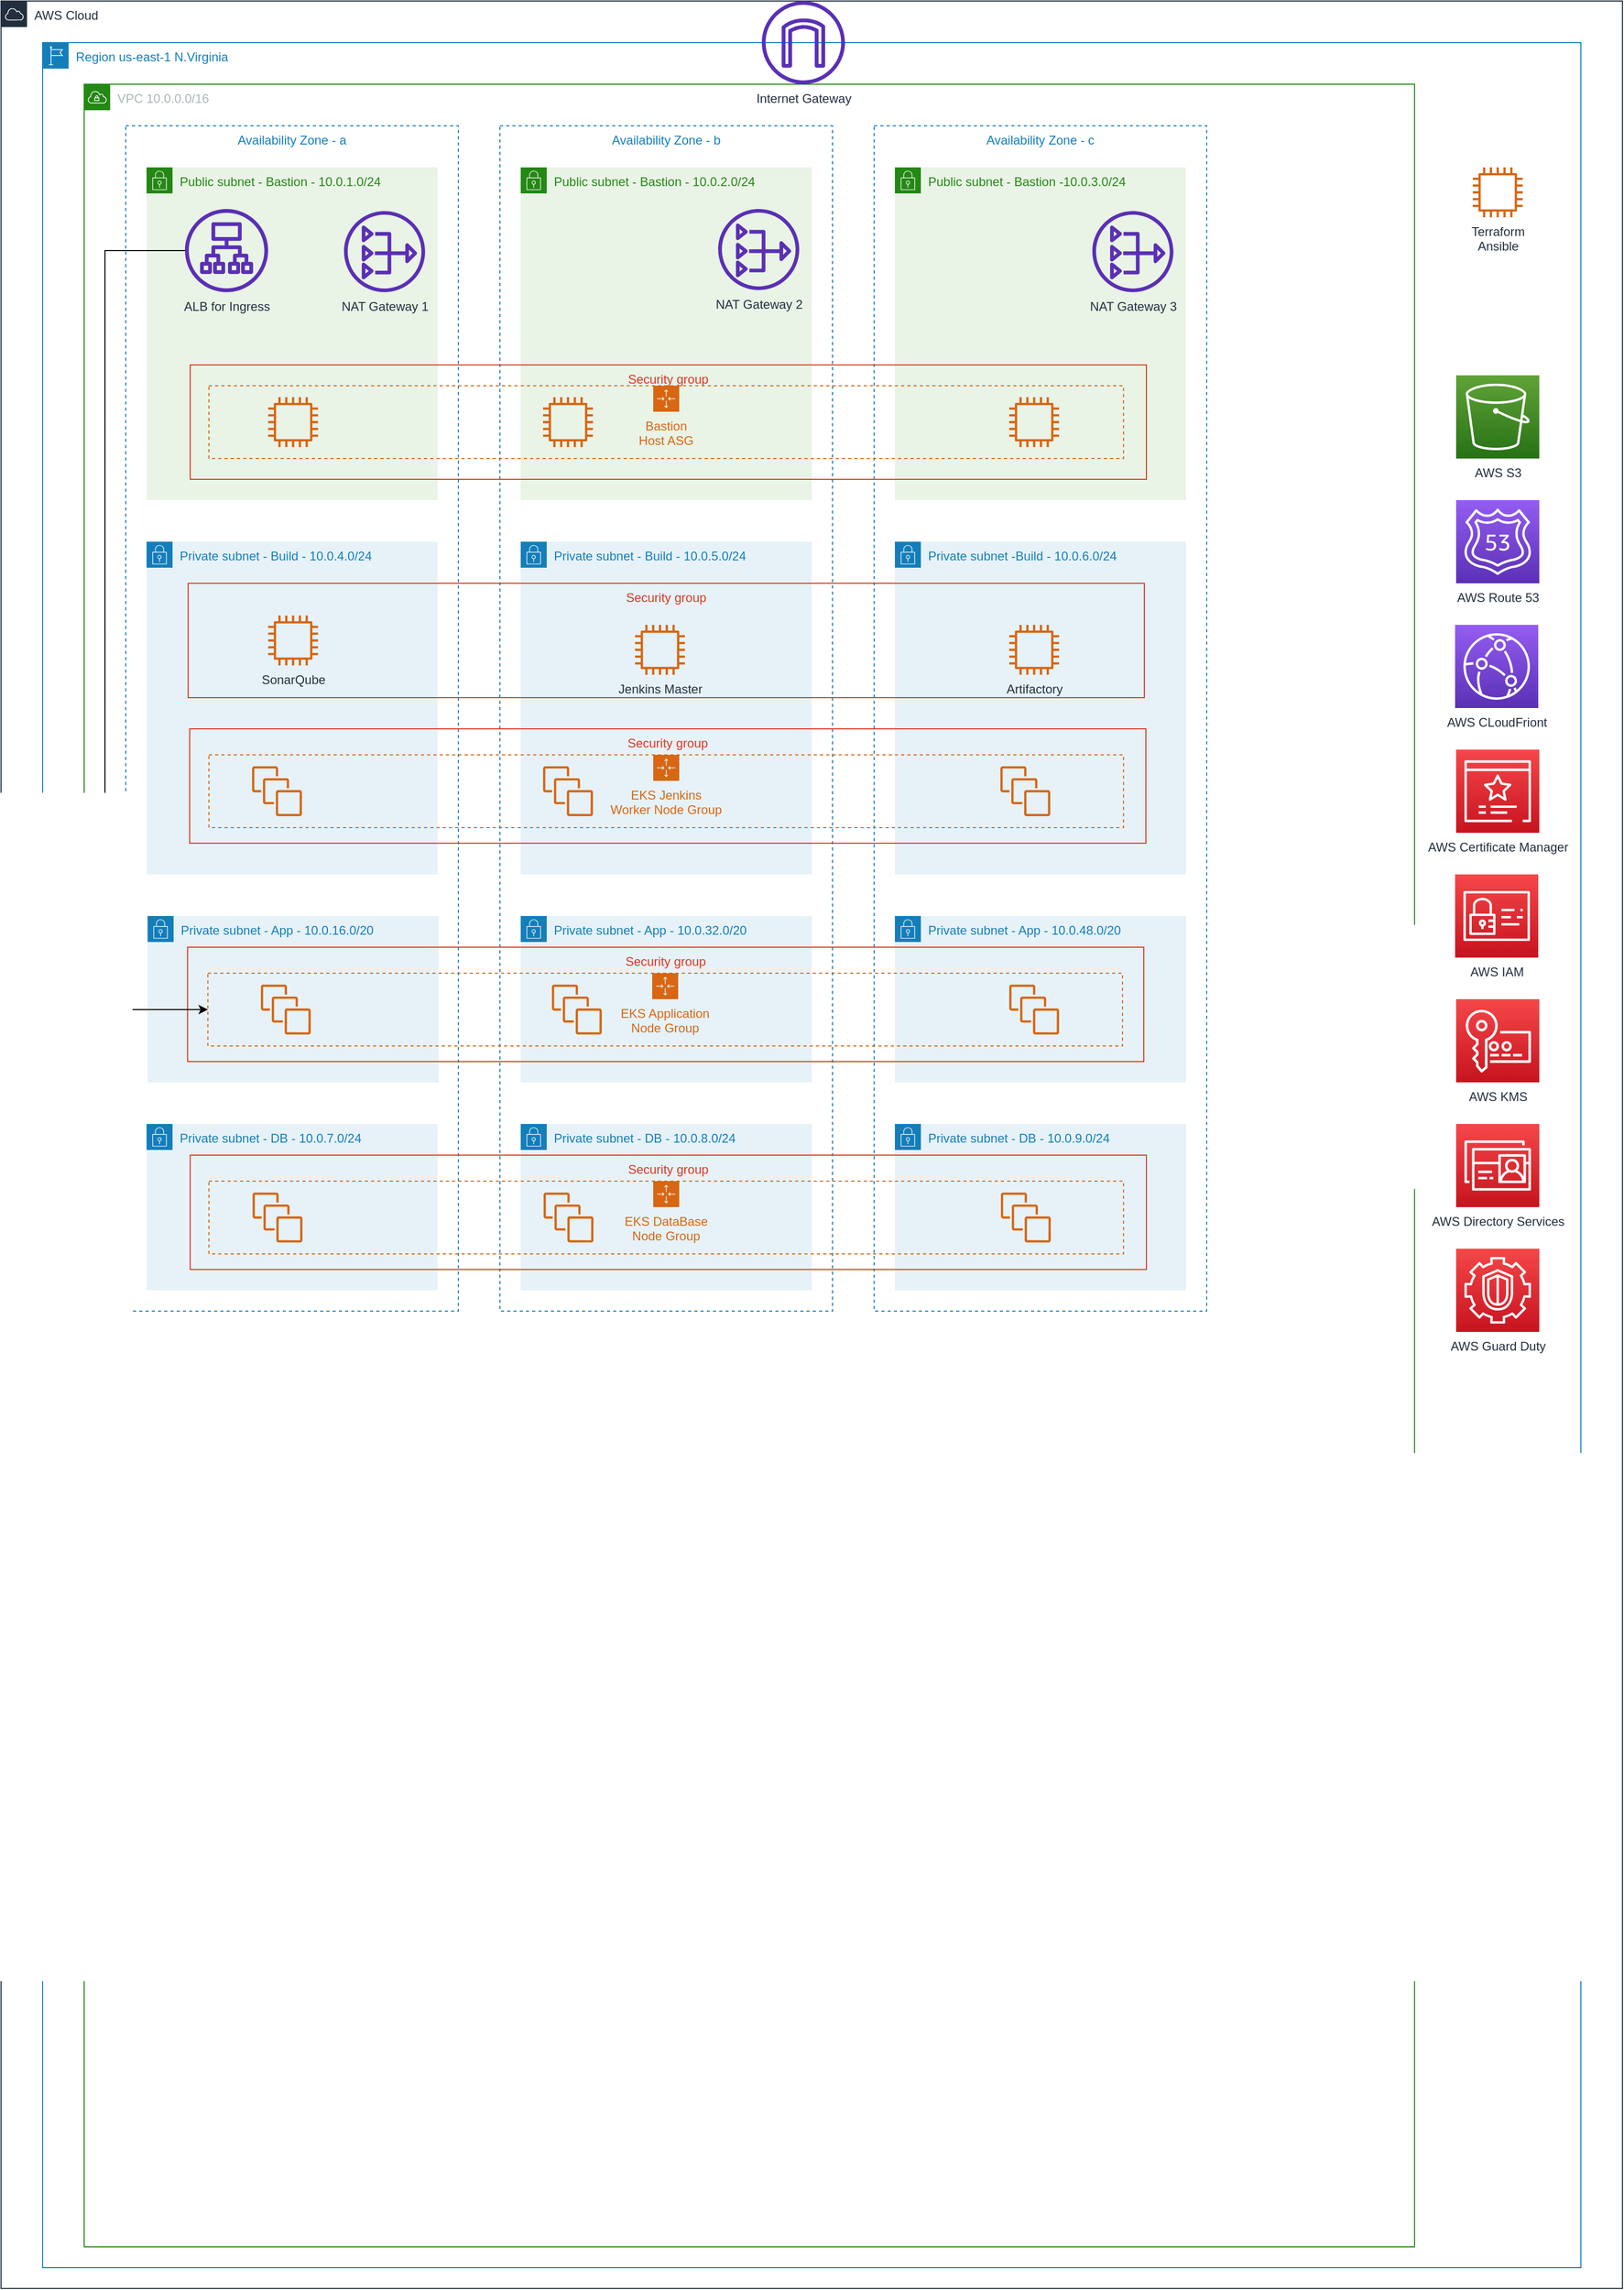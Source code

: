 <mxfile version="13.6.2" type="gitlab">
  <diagram id="AtscibH2AKyXSBgNTHDb" name="Page-1">
    <mxGraphModel dx="1109" dy="844" grid="1" gridSize="10" guides="1" tooltips="1" connect="1" arrows="1" fold="1" page="1" pageScale="1" pageWidth="827" pageHeight="1169" math="0" shadow="0">
      <root>
        <object label="" id="0">
          <mxCell />
        </object>
        <mxCell id="1" parent="0" />
        <mxCell id="Wkn2q9pEP4wsHwl2z5WC-1" value="AWS Cloud" style="points=[[0,0],[0.25,0],[0.5,0],[0.75,0],[1,0],[1,0.25],[1,0.5],[1,0.75],[1,1],[0.75,1],[0.5,1],[0.25,1],[0,1],[0,0.75],[0,0.5],[0,0.25]];outlineConnect=0;gradientColor=none;html=1;whiteSpace=wrap;fontSize=12;fontStyle=0;shape=mxgraph.aws4.group;grIcon=mxgraph.aws4.group_aws_cloud;strokeColor=#232F3E;fillColor=none;verticalAlign=top;align=left;spacingLeft=30;fontColor=#232F3E;dashed=0;" vertex="1" parent="1">
          <mxGeometry x="880" y="80" width="1560" height="2200" as="geometry" />
        </mxCell>
        <mxCell id="Wkn2q9pEP4wsHwl2z5WC-2" value="Region us-east-1 N.Virginia" style="points=[[0,0],[0.25,0],[0.5,0],[0.75,0],[1,0],[1,0.25],[1,0.5],[1,0.75],[1,1],[0.75,1],[0.5,1],[0.25,1],[0,1],[0,0.75],[0,0.5],[0,0.25]];outlineConnect=0;gradientColor=none;html=1;whiteSpace=wrap;fontSize=12;fontStyle=0;shape=mxgraph.aws4.group;grIcon=mxgraph.aws4.group_region;strokeColor=#147EBA;fillColor=none;verticalAlign=top;align=left;spacingLeft=30;fontColor=#147EBA;dashed=0;" vertex="1" parent="1">
          <mxGeometry x="920" y="120" width="1480" height="2140" as="geometry" />
        </mxCell>
        <mxCell id="Wkn2q9pEP4wsHwl2z5WC-3" value="VPC 10.0.0.0/16" style="points=[[0,0],[0.25,0],[0.5,0],[0.75,0],[1,0],[1,0.25],[1,0.5],[1,0.75],[1,1],[0.75,1],[0.5,1],[0.25,1],[0,1],[0,0.75],[0,0.5],[0,0.25]];outlineConnect=0;gradientColor=none;html=1;whiteSpace=wrap;fontSize=12;fontStyle=0;shape=mxgraph.aws4.group;grIcon=mxgraph.aws4.group_vpc;strokeColor=#248814;fillColor=none;verticalAlign=top;align=left;spacingLeft=30;fontColor=#AAB7B8;dashed=0;" vertex="1" parent="1">
          <mxGeometry x="960" y="160" width="1280" height="2080" as="geometry" />
        </mxCell>
        <mxCell id="Wkn2q9pEP4wsHwl2z5WC-19" value="Internet Gateway" style="outlineConnect=0;fontColor=#232F3E;gradientColor=none;fillColor=#5A30B5;strokeColor=none;dashed=0;verticalLabelPosition=bottom;verticalAlign=top;align=center;html=1;fontSize=12;fontStyle=0;aspect=fixed;pointerEvents=1;shape=mxgraph.aws4.internet_gateway;" vertex="1" parent="1">
          <mxGeometry x="1612" y="80" width="80" height="80" as="geometry" />
        </mxCell>
        <mxCell id="Wkn2q9pEP4wsHwl2z5WC-128" value="Availability Zone - a" style="fillColor=none;strokeColor=#147EBA;dashed=1;verticalAlign=top;fontStyle=0;fontColor=#147EBA;" vertex="1" parent="1">
          <mxGeometry x="1000" y="200" width="320" height="1140" as="geometry" />
        </mxCell>
        <mxCell id="Wkn2q9pEP4wsHwl2z5WC-130" value="Public subnet - Bastion - 10.0.1.0/24" style="points=[[0,0],[0.25,0],[0.5,0],[0.75,0],[1,0],[1,0.25],[1,0.5],[1,0.75],[1,1],[0.75,1],[0.5,1],[0.25,1],[0,1],[0,0.75],[0,0.5],[0,0.25]];outlineConnect=0;gradientColor=none;html=1;whiteSpace=wrap;fontSize=12;fontStyle=0;shape=mxgraph.aws4.group;grIcon=mxgraph.aws4.group_security_group;grStroke=0;strokeColor=#248814;fillColor=#E9F3E6;verticalAlign=top;align=left;spacingLeft=30;fontColor=#248814;dashed=0;" vertex="1" parent="1">
          <mxGeometry x="1020" y="240" width="280" height="320" as="geometry" />
        </mxCell>
        <mxCell id="Wkn2q9pEP4wsHwl2z5WC-132" value="NAT Gateway 1" style="outlineConnect=0;fontColor=#232F3E;gradientColor=none;fillColor=#5A30B5;strokeColor=none;dashed=0;verticalLabelPosition=bottom;verticalAlign=top;align=center;html=1;fontSize=12;fontStyle=0;aspect=fixed;pointerEvents=1;shape=mxgraph.aws4.nat_gateway;" vertex="1" parent="1">
          <mxGeometry x="1210" y="282" width="78" height="78" as="geometry" />
        </mxCell>
        <mxCell id="Wkn2q9pEP4wsHwl2z5WC-133" value="ALB for Ingress" style="outlineConnect=0;fontColor=#232F3E;gradientColor=none;fillColor=#5A30B5;strokeColor=none;dashed=0;verticalLabelPosition=bottom;verticalAlign=top;align=center;html=1;fontSize=12;fontStyle=0;aspect=fixed;pointerEvents=1;shape=mxgraph.aws4.application_load_balancer;" vertex="1" parent="1">
          <mxGeometry x="1057" y="280" width="80" height="80" as="geometry" />
        </mxCell>
        <mxCell id="Wkn2q9pEP4wsHwl2z5WC-135" value="Private subnet - Build - 10.0.4.0/24" style="points=[[0,0],[0.25,0],[0.5,0],[0.75,0],[1,0],[1,0.25],[1,0.5],[1,0.75],[1,1],[0.75,1],[0.5,1],[0.25,1],[0,1],[0,0.75],[0,0.5],[0,0.25]];outlineConnect=0;gradientColor=none;html=1;whiteSpace=wrap;fontSize=12;fontStyle=0;shape=mxgraph.aws4.group;grIcon=mxgraph.aws4.group_security_group;grStroke=0;strokeColor=#147EBA;fillColor=#E6F2F8;verticalAlign=top;align=left;spacingLeft=30;fontColor=#147EBA;dashed=0;" vertex="1" parent="1">
          <mxGeometry x="1020" y="600" width="280" height="320" as="geometry" />
        </mxCell>
        <mxCell id="Wkn2q9pEP4wsHwl2z5WC-138" value="Private subnet - App - 10.0.16.0/20" style="points=[[0,0],[0.25,0],[0.5,0],[0.75,0],[1,0],[1,0.25],[1,0.5],[1,0.75],[1,1],[0.75,1],[0.5,1],[0.25,1],[0,1],[0,0.75],[0,0.5],[0,0.25]];outlineConnect=0;gradientColor=none;html=1;whiteSpace=wrap;fontSize=12;fontStyle=0;shape=mxgraph.aws4.group;grIcon=mxgraph.aws4.group_security_group;grStroke=0;strokeColor=#147EBA;fillColor=#E6F2F8;verticalAlign=top;align=left;spacingLeft=30;fontColor=#147EBA;dashed=0;" vertex="1" parent="1">
          <mxGeometry x="1021" y="960" width="280" height="160" as="geometry" />
        </mxCell>
        <mxCell id="Wkn2q9pEP4wsHwl2z5WC-141" value="Availability Zone - b" style="fillColor=none;strokeColor=#147EBA;dashed=1;verticalAlign=top;fontStyle=0;fontColor=#147EBA;" vertex="1" parent="1">
          <mxGeometry x="1360" y="200" width="320" height="1140" as="geometry" />
        </mxCell>
        <mxCell id="Wkn2q9pEP4wsHwl2z5WC-142" value="Public subnet - Bastion - 10.0.2.0/24" style="points=[[0,0],[0.25,0],[0.5,0],[0.75,0],[1,0],[1,0.25],[1,0.5],[1,0.75],[1,1],[0.75,1],[0.5,1],[0.25,1],[0,1],[0,0.75],[0,0.5],[0,0.25]];outlineConnect=0;gradientColor=none;html=1;whiteSpace=wrap;fontSize=12;fontStyle=0;shape=mxgraph.aws4.group;grIcon=mxgraph.aws4.group_security_group;grStroke=0;strokeColor=#248814;fillColor=#E9F3E6;verticalAlign=top;align=left;spacingLeft=30;fontColor=#248814;dashed=0;" vertex="1" parent="1">
          <mxGeometry x="1380" y="240" width="280" height="320" as="geometry" />
        </mxCell>
        <mxCell id="Wkn2q9pEP4wsHwl2z5WC-144" value="NAT Gateway 2" style="outlineConnect=0;fontColor=#232F3E;gradientColor=none;fillColor=#5A30B5;strokeColor=none;dashed=0;verticalLabelPosition=bottom;verticalAlign=top;align=center;html=1;fontSize=12;fontStyle=0;aspect=fixed;pointerEvents=1;shape=mxgraph.aws4.nat_gateway;" vertex="1" parent="1">
          <mxGeometry x="1570" y="280" width="78" height="78" as="geometry" />
        </mxCell>
        <mxCell id="Wkn2q9pEP4wsHwl2z5WC-146" value="Private subnet - Build - 10.0.5.0/24" style="points=[[0,0],[0.25,0],[0.5,0],[0.75,0],[1,0],[1,0.25],[1,0.5],[1,0.75],[1,1],[0.75,1],[0.5,1],[0.25,1],[0,1],[0,0.75],[0,0.5],[0,0.25]];outlineConnect=0;gradientColor=none;html=1;whiteSpace=wrap;fontSize=12;fontStyle=0;shape=mxgraph.aws4.group;grIcon=mxgraph.aws4.group_security_group;grStroke=0;strokeColor=#147EBA;fillColor=#E6F2F8;verticalAlign=top;align=left;spacingLeft=30;fontColor=#147EBA;dashed=0;" vertex="1" parent="1">
          <mxGeometry x="1380" y="600" width="280" height="320" as="geometry" />
        </mxCell>
        <mxCell id="Wkn2q9pEP4wsHwl2z5WC-149" value="Private subnet - App - 10.0.32.0/20" style="points=[[0,0],[0.25,0],[0.5,0],[0.75,0],[1,0],[1,0.25],[1,0.5],[1,0.75],[1,1],[0.75,1],[0.5,1],[0.25,1],[0,1],[0,0.75],[0,0.5],[0,0.25]];outlineConnect=0;gradientColor=none;html=1;whiteSpace=wrap;fontSize=12;fontStyle=0;shape=mxgraph.aws4.group;grIcon=mxgraph.aws4.group_security_group;grStroke=0;strokeColor=#147EBA;fillColor=#E6F2F8;verticalAlign=top;align=left;spacingLeft=30;fontColor=#147EBA;dashed=0;" vertex="1" parent="1">
          <mxGeometry x="1380" y="960" width="280" height="160" as="geometry" />
        </mxCell>
        <mxCell id="Wkn2q9pEP4wsHwl2z5WC-151" value="Availability Zone - c" style="fillColor=none;strokeColor=#147EBA;dashed=1;verticalAlign=top;fontStyle=0;fontColor=#147EBA;" vertex="1" parent="1">
          <mxGeometry x="1720" y="200" width="320" height="1140" as="geometry" />
        </mxCell>
        <mxCell id="Wkn2q9pEP4wsHwl2z5WC-152" value="Public subnet - Bastion -10.0.3.0/24" style="points=[[0,0],[0.25,0],[0.5,0],[0.75,0],[1,0],[1,0.25],[1,0.5],[1,0.75],[1,1],[0.75,1],[0.5,1],[0.25,1],[0,1],[0,0.75],[0,0.5],[0,0.25]];outlineConnect=0;gradientColor=none;html=1;whiteSpace=wrap;fontSize=12;fontStyle=0;shape=mxgraph.aws4.group;grIcon=mxgraph.aws4.group_security_group;grStroke=0;strokeColor=#248814;fillColor=#E9F3E6;verticalAlign=top;align=left;spacingLeft=30;fontColor=#248814;dashed=0;" vertex="1" parent="1">
          <mxGeometry x="1740" y="240" width="280" height="320" as="geometry" />
        </mxCell>
        <mxCell id="Wkn2q9pEP4wsHwl2z5WC-154" value="NAT Gateway 3" style="outlineConnect=0;fontColor=#232F3E;gradientColor=none;fillColor=#5A30B5;strokeColor=none;dashed=0;verticalLabelPosition=bottom;verticalAlign=top;align=center;html=1;fontSize=12;fontStyle=0;aspect=fixed;pointerEvents=1;shape=mxgraph.aws4.nat_gateway;" vertex="1" parent="1">
          <mxGeometry x="1930" y="282" width="78" height="78" as="geometry" />
        </mxCell>
        <mxCell id="Wkn2q9pEP4wsHwl2z5WC-156" value="Private subnet -Build - 10.0.6.0/24" style="points=[[0,0],[0.25,0],[0.5,0],[0.75,0],[1,0],[1,0.25],[1,0.5],[1,0.75],[1,1],[0.75,1],[0.5,1],[0.25,1],[0,1],[0,0.75],[0,0.5],[0,0.25]];outlineConnect=0;gradientColor=none;html=1;whiteSpace=wrap;fontSize=12;fontStyle=0;shape=mxgraph.aws4.group;grIcon=mxgraph.aws4.group_security_group;grStroke=0;strokeColor=#147EBA;fillColor=#E6F2F8;verticalAlign=top;align=left;spacingLeft=30;fontColor=#147EBA;dashed=0;" vertex="1" parent="1">
          <mxGeometry x="1740" y="600" width="280" height="320" as="geometry" />
        </mxCell>
        <mxCell id="Wkn2q9pEP4wsHwl2z5WC-159" value="Private subnet - App - 10.0.48.0/20" style="points=[[0,0],[0.25,0],[0.5,0],[0.75,0],[1,0],[1,0.25],[1,0.5],[1,0.75],[1,1],[0.75,1],[0.5,1],[0.25,1],[0,1],[0,0.75],[0,0.5],[0,0.25]];outlineConnect=0;gradientColor=none;html=1;whiteSpace=wrap;fontSize=12;fontStyle=0;shape=mxgraph.aws4.group;grIcon=mxgraph.aws4.group_security_group;grStroke=0;strokeColor=#147EBA;fillColor=#E6F2F8;verticalAlign=top;align=left;spacingLeft=30;fontColor=#147EBA;dashed=0;" vertex="1" parent="1">
          <mxGeometry x="1740" y="960" width="280" height="160" as="geometry" />
        </mxCell>
        <mxCell id="Wkn2q9pEP4wsHwl2z5WC-163" value="Security group" style="fillColor=none;strokeColor=#DD3522;verticalAlign=top;fontStyle=0;fontColor=#DD3522;" vertex="1" parent="1">
          <mxGeometry x="1060" y="640" width="920" height="110" as="geometry" />
        </mxCell>
        <mxCell id="Wkn2q9pEP4wsHwl2z5WC-165" value="Security group" style="fillColor=none;strokeColor=#DD3522;verticalAlign=top;fontStyle=0;fontColor=#DD3522;" vertex="1" parent="1">
          <mxGeometry x="1059.5" y="990" width="920" height="110" as="geometry" />
        </mxCell>
        <mxCell id="Wkn2q9pEP4wsHwl2z5WC-164" value="EKS Application&lt;br&gt;Node Group" style="points=[[0,0],[0.25,0],[0.5,0],[0.75,0],[1,0],[1,0.25],[1,0.5],[1,0.75],[1,1],[0.75,1],[0.5,1],[0.25,1],[0,1],[0,0.75],[0,0.5],[0,0.25]];outlineConnect=0;gradientColor=none;html=1;whiteSpace=wrap;fontSize=12;fontStyle=0;shape=mxgraph.aws4.groupCenter;grIcon=mxgraph.aws4.group_auto_scaling_group;grStroke=1;strokeColor=#D86613;fillColor=none;verticalAlign=top;align=center;fontColor=#D86613;dashed=1;spacingTop=25;" vertex="1" parent="1">
          <mxGeometry x="1079" y="1015" width="880" height="70" as="geometry" />
        </mxCell>
        <mxCell id="Wkn2q9pEP4wsHwl2z5WC-150" value="" style="outlineConnect=0;fontColor=#232F3E;gradientColor=none;fillColor=#D86613;strokeColor=none;dashed=0;verticalLabelPosition=bottom;verticalAlign=top;align=center;html=1;fontSize=12;fontStyle=0;aspect=fixed;pointerEvents=1;shape=mxgraph.aws4.instances;" vertex="1" parent="1">
          <mxGeometry x="1410" y="1026" width="48" height="48" as="geometry" />
        </mxCell>
        <mxCell id="Wkn2q9pEP4wsHwl2z5WC-160" value="" style="outlineConnect=0;fontColor=#232F3E;gradientColor=none;fillColor=#D86613;strokeColor=none;dashed=0;verticalLabelPosition=bottom;verticalAlign=top;align=center;html=1;fontSize=12;fontStyle=0;aspect=fixed;pointerEvents=1;shape=mxgraph.aws4.instances;" vertex="1" parent="1">
          <mxGeometry x="1850" y="1026" width="48" height="48" as="geometry" />
        </mxCell>
        <mxCell id="Wkn2q9pEP4wsHwl2z5WC-139" value="" style="outlineConnect=0;fontColor=#232F3E;gradientColor=none;fillColor=#D86613;strokeColor=none;dashed=0;verticalLabelPosition=bottom;verticalAlign=top;align=center;html=1;fontSize=12;fontStyle=0;aspect=fixed;pointerEvents=1;shape=mxgraph.aws4.instances;" vertex="1" parent="1">
          <mxGeometry x="1130" y="1026" width="48" height="48" as="geometry" />
        </mxCell>
        <mxCell id="Wkn2q9pEP4wsHwl2z5WC-166" value="Private subnet - DB - 10.0.7.0/24" style="points=[[0,0],[0.25,0],[0.5,0],[0.75,0],[1,0],[1,0.25],[1,0.5],[1,0.75],[1,1],[0.75,1],[0.5,1],[0.25,1],[0,1],[0,0.75],[0,0.5],[0,0.25]];outlineConnect=0;gradientColor=none;html=1;whiteSpace=wrap;fontSize=12;fontStyle=0;shape=mxgraph.aws4.group;grIcon=mxgraph.aws4.group_security_group;grStroke=0;strokeColor=#147EBA;fillColor=#E6F2F8;verticalAlign=top;align=left;spacingLeft=30;fontColor=#147EBA;dashed=0;" vertex="1" parent="1">
          <mxGeometry x="1020" y="1160" width="280" height="160" as="geometry" />
        </mxCell>
        <mxCell id="Wkn2q9pEP4wsHwl2z5WC-167" value="Private subnet - DB - 10.0.8.0/24" style="points=[[0,0],[0.25,0],[0.5,0],[0.75,0],[1,0],[1,0.25],[1,0.5],[1,0.75],[1,1],[0.75,1],[0.5,1],[0.25,1],[0,1],[0,0.75],[0,0.5],[0,0.25]];outlineConnect=0;gradientColor=none;html=1;whiteSpace=wrap;fontSize=12;fontStyle=0;shape=mxgraph.aws4.group;grIcon=mxgraph.aws4.group_security_group;grStroke=0;strokeColor=#147EBA;fillColor=#E6F2F8;verticalAlign=top;align=left;spacingLeft=30;fontColor=#147EBA;dashed=0;" vertex="1" parent="1">
          <mxGeometry x="1380" y="1160" width="280" height="160" as="geometry" />
        </mxCell>
        <mxCell id="Wkn2q9pEP4wsHwl2z5WC-168" value="Private subnet - DB - 10.0.9.0/24" style="points=[[0,0],[0.25,0],[0.5,0],[0.75,0],[1,0],[1,0.25],[1,0.5],[1,0.75],[1,1],[0.75,1],[0.5,1],[0.25,1],[0,1],[0,0.75],[0,0.5],[0,0.25]];outlineConnect=0;gradientColor=none;html=1;whiteSpace=wrap;fontSize=12;fontStyle=0;shape=mxgraph.aws4.group;grIcon=mxgraph.aws4.group_security_group;grStroke=0;strokeColor=#147EBA;fillColor=#E6F2F8;verticalAlign=top;align=left;spacingLeft=30;fontColor=#147EBA;dashed=0;" vertex="1" parent="1">
          <mxGeometry x="1740" y="1160" width="280" height="160" as="geometry" />
        </mxCell>
        <mxCell id="Wkn2q9pEP4wsHwl2z5WC-169" value="Security group" style="fillColor=none;strokeColor=#DD3522;verticalAlign=top;fontStyle=0;fontColor=#DD3522;" vertex="1" parent="1">
          <mxGeometry x="1062" y="1190" width="920" height="110" as="geometry" />
        </mxCell>
        <mxCell id="Wkn2q9pEP4wsHwl2z5WC-170" value="EKS DataBase&lt;br&gt;Node Group" style="points=[[0,0],[0.25,0],[0.5,0],[0.75,0],[1,0],[1,0.25],[1,0.5],[1,0.75],[1,1],[0.75,1],[0.5,1],[0.25,1],[0,1],[0,0.75],[0,0.5],[0,0.25]];outlineConnect=0;gradientColor=none;html=1;whiteSpace=wrap;fontSize=12;fontStyle=0;shape=mxgraph.aws4.groupCenter;grIcon=mxgraph.aws4.group_auto_scaling_group;grStroke=1;strokeColor=#D86613;fillColor=none;verticalAlign=top;align=center;fontColor=#D86613;dashed=1;spacingTop=25;" vertex="1" parent="1">
          <mxGeometry x="1080" y="1215" width="880" height="70" as="geometry" />
        </mxCell>
        <mxCell id="Wkn2q9pEP4wsHwl2z5WC-171" value="" style="outlineConnect=0;fontColor=#232F3E;gradientColor=none;fillColor=#D86613;strokeColor=none;dashed=0;verticalLabelPosition=bottom;verticalAlign=top;align=center;html=1;fontSize=12;fontStyle=0;aspect=fixed;pointerEvents=1;shape=mxgraph.aws4.instances;" vertex="1" parent="1">
          <mxGeometry x="1402" y="1226" width="48" height="48" as="geometry" />
        </mxCell>
        <mxCell id="Wkn2q9pEP4wsHwl2z5WC-172" value="" style="outlineConnect=0;fontColor=#232F3E;gradientColor=none;fillColor=#D86613;strokeColor=none;dashed=0;verticalLabelPosition=bottom;verticalAlign=top;align=center;html=1;fontSize=12;fontStyle=0;aspect=fixed;pointerEvents=1;shape=mxgraph.aws4.instances;" vertex="1" parent="1">
          <mxGeometry x="1842" y="1226" width="48" height="48" as="geometry" />
        </mxCell>
        <mxCell id="Wkn2q9pEP4wsHwl2z5WC-173" value="" style="outlineConnect=0;fontColor=#232F3E;gradientColor=none;fillColor=#D86613;strokeColor=none;dashed=0;verticalLabelPosition=bottom;verticalAlign=top;align=center;html=1;fontSize=12;fontStyle=0;aspect=fixed;pointerEvents=1;shape=mxgraph.aws4.instances;" vertex="1" parent="1">
          <mxGeometry x="1122" y="1226" width="48" height="48" as="geometry" />
        </mxCell>
        <mxCell id="Wkn2q9pEP4wsHwl2z5WC-174" value="Security group" style="fillColor=none;strokeColor=#DD3522;verticalAlign=top;fontStyle=0;fontColor=#DD3522;" vertex="1" parent="1">
          <mxGeometry x="1061.5" y="780" width="920" height="110" as="geometry" />
        </mxCell>
        <mxCell id="Wkn2q9pEP4wsHwl2z5WC-175" value="EKS Jenkins&lt;br&gt;Worker Node Group" style="points=[[0,0],[0.25,0],[0.5,0],[0.75,0],[1,0],[1,0.25],[1,0.5],[1,0.75],[1,1],[0.75,1],[0.5,1],[0.25,1],[0,1],[0,0.75],[0,0.5],[0,0.25]];outlineConnect=0;gradientColor=none;html=1;whiteSpace=wrap;fontSize=12;fontStyle=0;shape=mxgraph.aws4.groupCenter;grIcon=mxgraph.aws4.group_auto_scaling_group;grStroke=1;strokeColor=#D86613;fillColor=none;verticalAlign=top;align=center;fontColor=#D86613;dashed=1;spacingTop=25;" vertex="1" parent="1">
          <mxGeometry x="1080" y="805" width="880" height="70" as="geometry" />
        </mxCell>
        <mxCell id="Wkn2q9pEP4wsHwl2z5WC-176" value="" style="outlineConnect=0;fontColor=#232F3E;gradientColor=none;fillColor=#D86613;strokeColor=none;dashed=0;verticalLabelPosition=bottom;verticalAlign=top;align=center;html=1;fontSize=12;fontStyle=0;aspect=fixed;pointerEvents=1;shape=mxgraph.aws4.instances;" vertex="1" parent="1">
          <mxGeometry x="1401.5" y="816" width="48" height="48" as="geometry" />
        </mxCell>
        <mxCell id="Wkn2q9pEP4wsHwl2z5WC-177" value="" style="outlineConnect=0;fontColor=#232F3E;gradientColor=none;fillColor=#D86613;strokeColor=none;dashed=0;verticalLabelPosition=bottom;verticalAlign=top;align=center;html=1;fontSize=12;fontStyle=0;aspect=fixed;pointerEvents=1;shape=mxgraph.aws4.instances;" vertex="1" parent="1">
          <mxGeometry x="1841.5" y="816" width="48" height="48" as="geometry" />
        </mxCell>
        <mxCell id="Wkn2q9pEP4wsHwl2z5WC-178" value="" style="outlineConnect=0;fontColor=#232F3E;gradientColor=none;fillColor=#D86613;strokeColor=none;dashed=0;verticalLabelPosition=bottom;verticalAlign=top;align=center;html=1;fontSize=12;fontStyle=0;aspect=fixed;pointerEvents=1;shape=mxgraph.aws4.instances;" vertex="1" parent="1">
          <mxGeometry x="1121.5" y="816" width="48" height="48" as="geometry" />
        </mxCell>
        <mxCell id="Wkn2q9pEP4wsHwl2z5WC-136" value="SonarQube" style="outlineConnect=0;fontColor=#232F3E;gradientColor=none;fillColor=#D86613;strokeColor=none;dashed=0;verticalLabelPosition=bottom;verticalAlign=top;align=center;html=1;fontSize=12;fontStyle=0;aspect=fixed;pointerEvents=1;shape=mxgraph.aws4.instance2;" vertex="1" parent="1">
          <mxGeometry x="1137" y="671" width="48" height="48" as="geometry" />
        </mxCell>
        <mxCell id="Wkn2q9pEP4wsHwl2z5WC-157" value="Artifactory" style="outlineConnect=0;fontColor=#232F3E;gradientColor=none;fillColor=#D86613;strokeColor=none;dashed=0;verticalLabelPosition=bottom;verticalAlign=top;align=center;html=1;fontSize=12;fontStyle=0;aspect=fixed;pointerEvents=1;shape=mxgraph.aws4.instance2;" vertex="1" parent="1">
          <mxGeometry x="1850" y="680" width="48" height="48" as="geometry" />
        </mxCell>
        <mxCell id="Wkn2q9pEP4wsHwl2z5WC-188" value="AWS Directory Services" style="outlineConnect=0;fontColor=#232F3E;gradientColor=#F54749;gradientDirection=north;fillColor=#C7131F;strokeColor=#ffffff;dashed=0;verticalLabelPosition=bottom;verticalAlign=top;align=center;html=1;fontSize=12;fontStyle=0;aspect=fixed;shape=mxgraph.aws4.resourceIcon;resIcon=mxgraph.aws4.directory_service;" vertex="1" parent="1">
          <mxGeometry x="2280" y="1160" width="80" height="80" as="geometry" />
        </mxCell>
        <mxCell id="Wkn2q9pEP4wsHwl2z5WC-189" value="AWS Guard Duty" style="outlineConnect=0;fontColor=#232F3E;gradientColor=#F54749;gradientDirection=north;fillColor=#C7131F;strokeColor=#ffffff;dashed=0;verticalLabelPosition=bottom;verticalAlign=top;align=center;html=1;fontSize=12;fontStyle=0;aspect=fixed;shape=mxgraph.aws4.resourceIcon;resIcon=mxgraph.aws4.guardduty;" vertex="1" parent="1">
          <mxGeometry x="2280" y="1280" width="80" height="80" as="geometry" />
        </mxCell>
        <mxCell id="Wkn2q9pEP4wsHwl2z5WC-190" value="AWS Certificate Manager" style="outlineConnect=0;fontColor=#232F3E;gradientColor=#F54749;gradientDirection=north;fillColor=#C7131F;strokeColor=#ffffff;dashed=0;verticalLabelPosition=bottom;verticalAlign=top;align=center;html=1;fontSize=12;fontStyle=0;aspect=fixed;shape=mxgraph.aws4.resourceIcon;resIcon=mxgraph.aws4.certificate_manager_3;" vertex="1" parent="1">
          <mxGeometry x="2280" y="800" width="80" height="80" as="geometry" />
        </mxCell>
        <mxCell id="Wkn2q9pEP4wsHwl2z5WC-191" value="AWS KMS" style="outlineConnect=0;fontColor=#232F3E;gradientColor=#F54749;gradientDirection=north;fillColor=#C7131F;strokeColor=#ffffff;dashed=0;verticalLabelPosition=bottom;verticalAlign=top;align=center;html=1;fontSize=12;fontStyle=0;aspect=fixed;shape=mxgraph.aws4.resourceIcon;resIcon=mxgraph.aws4.key_management_service;" vertex="1" parent="1">
          <mxGeometry x="2280" y="1040" width="80" height="80" as="geometry" />
        </mxCell>
        <mxCell id="Wkn2q9pEP4wsHwl2z5WC-192" value="AWS IAM" style="outlineConnect=0;fontColor=#232F3E;gradientColor=#F54749;gradientDirection=north;fillColor=#C7131F;strokeColor=#ffffff;dashed=0;verticalLabelPosition=bottom;verticalAlign=top;align=center;html=1;fontSize=12;fontStyle=0;aspect=fixed;shape=mxgraph.aws4.resourceIcon;resIcon=mxgraph.aws4.identity_and_access_management;" vertex="1" parent="1">
          <mxGeometry x="2279" y="920" width="80" height="80" as="geometry" />
        </mxCell>
        <mxCell id="Wkn2q9pEP4wsHwl2z5WC-193" value="AWS CLoudFriont" style="outlineConnect=0;fontColor=#232F3E;gradientColor=#945DF2;gradientDirection=north;fillColor=#5A30B5;strokeColor=#ffffff;dashed=0;verticalLabelPosition=bottom;verticalAlign=top;align=center;html=1;fontSize=12;fontStyle=0;aspect=fixed;shape=mxgraph.aws4.resourceIcon;resIcon=mxgraph.aws4.cloudfront;" vertex="1" parent="1">
          <mxGeometry x="2279" y="680" width="80" height="80" as="geometry" />
        </mxCell>
        <mxCell id="Wkn2q9pEP4wsHwl2z5WC-196" value="AWS S3" style="outlineConnect=0;fontColor=#232F3E;gradientColor=#60A337;gradientDirection=north;fillColor=#277116;strokeColor=#ffffff;dashed=0;verticalLabelPosition=bottom;verticalAlign=top;align=center;html=1;fontSize=12;fontStyle=0;aspect=fixed;shape=mxgraph.aws4.resourceIcon;resIcon=mxgraph.aws4.s3;" vertex="1" parent="1">
          <mxGeometry x="2280" y="440" width="80" height="80" as="geometry" />
        </mxCell>
        <mxCell id="Wkn2q9pEP4wsHwl2z5WC-197" value="AWS Route 53" style="outlineConnect=0;fontColor=#232F3E;gradientColor=#945DF2;gradientDirection=north;fillColor=#5A30B5;strokeColor=#ffffff;dashed=0;verticalLabelPosition=bottom;verticalAlign=top;align=center;html=1;fontSize=12;fontStyle=0;aspect=fixed;shape=mxgraph.aws4.resourceIcon;resIcon=mxgraph.aws4.route_53;" vertex="1" parent="1">
          <mxGeometry x="2280" y="560" width="80" height="80" as="geometry" />
        </mxCell>
        <mxCell id="Wkn2q9pEP4wsHwl2z5WC-199" style="edgeStyle=orthogonalEdgeStyle;rounded=0;orthogonalLoop=1;jettySize=auto;html=1;entryX=0;entryY=0.5;entryDx=0;entryDy=0;" edge="1" parent="1" source="Wkn2q9pEP4wsHwl2z5WC-133" target="Wkn2q9pEP4wsHwl2z5WC-164">
          <mxGeometry relative="1" as="geometry">
            <Array as="points">
              <mxPoint x="980" y="320" />
              <mxPoint x="980" y="1050" />
            </Array>
          </mxGeometry>
        </mxCell>
        <mxCell id="Wkn2q9pEP4wsHwl2z5WC-200" value="Terraform&lt;br&gt;Ansible" style="outlineConnect=0;fontColor=#232F3E;gradientColor=none;fillColor=#D86613;strokeColor=none;dashed=0;verticalLabelPosition=bottom;verticalAlign=top;align=center;html=1;fontSize=12;fontStyle=0;aspect=fixed;pointerEvents=1;shape=mxgraph.aws4.instance2;" vertex="1" parent="1">
          <mxGeometry x="2296" y="240" width="48" height="48" as="geometry" />
        </mxCell>
        <mxCell id="Wkn2q9pEP4wsHwl2z5WC-147" value="Jenkins Master" style="outlineConnect=0;fontColor=#232F3E;gradientColor=none;fillColor=#D86613;strokeColor=none;dashed=0;verticalLabelPosition=bottom;verticalAlign=top;align=center;html=1;fontSize=12;fontStyle=0;aspect=fixed;pointerEvents=1;shape=mxgraph.aws4.instance2;" vertex="1" parent="1">
          <mxGeometry x="1490" y="680" width="48" height="48" as="geometry" />
        </mxCell>
        <mxCell id="Wkn2q9pEP4wsHwl2z5WC-202" value="Security group" style="fillColor=none;strokeColor=#DD3522;verticalAlign=top;fontStyle=0;fontColor=#DD3522;" vertex="1" parent="1">
          <mxGeometry x="1062" y="430" width="920" height="110" as="geometry" />
        </mxCell>
        <mxCell id="Wkn2q9pEP4wsHwl2z5WC-187" value="Bastion&lt;br&gt;Host ASG" style="points=[[0,0],[0.25,0],[0.5,0],[0.75,0],[1,0],[1,0.25],[1,0.5],[1,0.75],[1,1],[0.75,1],[0.5,1],[0.25,1],[0,1],[0,0.75],[0,0.5],[0,0.25]];outlineConnect=0;gradientColor=none;html=1;whiteSpace=wrap;fontSize=12;fontStyle=0;shape=mxgraph.aws4.groupCenter;grIcon=mxgraph.aws4.group_auto_scaling_group;grStroke=1;strokeColor=#D86613;fillColor=none;verticalAlign=top;align=center;fontColor=#D86613;dashed=1;spacingTop=25;" vertex="1" parent="1">
          <mxGeometry x="1080" y="450" width="880" height="70" as="geometry" />
        </mxCell>
        <mxCell id="Wkn2q9pEP4wsHwl2z5WC-131" value="" style="outlineConnect=0;fontColor=#232F3E;gradientColor=none;fillColor=#D86613;strokeColor=none;dashed=0;verticalLabelPosition=bottom;verticalAlign=top;align=center;html=1;fontSize=12;fontStyle=0;aspect=fixed;pointerEvents=1;shape=mxgraph.aws4.instance2;" vertex="1" parent="1">
          <mxGeometry x="1137" y="461" width="48" height="48" as="geometry" />
        </mxCell>
        <mxCell id="Wkn2q9pEP4wsHwl2z5WC-143" value="" style="outlineConnect=0;fontColor=#232F3E;gradientColor=none;fillColor=#D86613;strokeColor=none;dashed=0;verticalLabelPosition=bottom;verticalAlign=top;align=center;html=1;fontSize=12;fontStyle=0;aspect=fixed;pointerEvents=1;shape=mxgraph.aws4.instance2;" vertex="1" parent="1">
          <mxGeometry x="1401.5" y="461" width="48" height="48" as="geometry" />
        </mxCell>
        <mxCell id="Wkn2q9pEP4wsHwl2z5WC-153" value="" style="outlineConnect=0;fontColor=#232F3E;gradientColor=none;fillColor=#D86613;strokeColor=none;dashed=0;verticalLabelPosition=bottom;verticalAlign=top;align=center;html=1;fontSize=12;fontStyle=0;aspect=fixed;pointerEvents=1;shape=mxgraph.aws4.instance2;" vertex="1" parent="1">
          <mxGeometry x="1850" y="461" width="48" height="48" as="geometry" />
        </mxCell>
      </root>
    </mxGraphModel>
  </diagram>
</mxfile>
